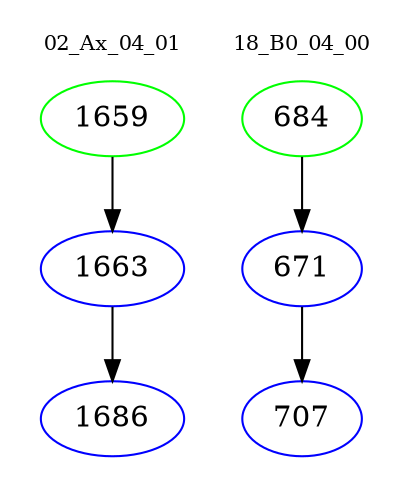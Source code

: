 digraph{
subgraph cluster_0 {
color = white
label = "02_Ax_04_01";
fontsize=10;
T0_1659 [label="1659", color="green"]
T0_1659 -> T0_1663 [color="black"]
T0_1663 [label="1663", color="blue"]
T0_1663 -> T0_1686 [color="black"]
T0_1686 [label="1686", color="blue"]
}
subgraph cluster_1 {
color = white
label = "18_B0_04_00";
fontsize=10;
T1_684 [label="684", color="green"]
T1_684 -> T1_671 [color="black"]
T1_671 [label="671", color="blue"]
T1_671 -> T1_707 [color="black"]
T1_707 [label="707", color="blue"]
}
}

